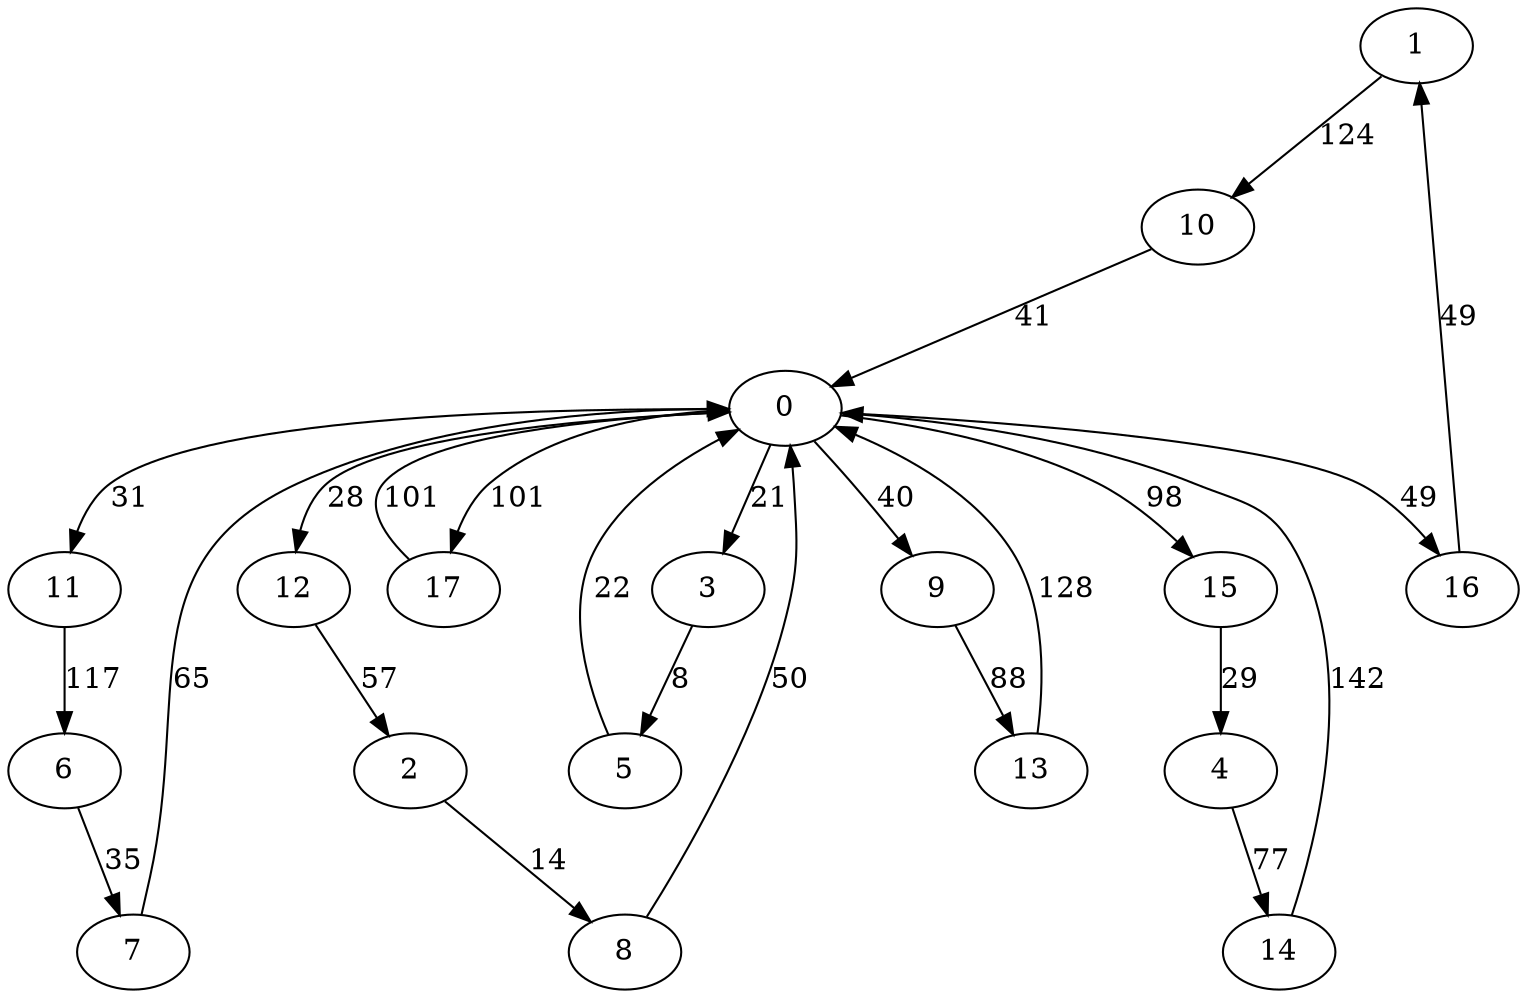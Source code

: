 digraph G {
	1->10[ label=124 ];
	11->6[ label=117 ];
	7->0[ label=65 ];
	4->14[ label=77 ];
	12->2[ label=57 ];
	5->0[ label=22 ];
	13->0[ label=128 ];
	15->4[ label=29 ];
	17->0[ label=101 ];
	0->3[ label=21 ];
	0->16[ label=49 ];
	0->11[ label=31 ];
	0->15[ label=98 ];
	0->12[ label=28 ];
	0->17[ label=101 ];
	0->9[ label=40 ];
	16->1[ label=49 ];
	10->0[ label=41 ];
	6->7[ label=35 ];
	14->0[ label=142 ];
	2->8[ label=14 ];
	8->0[ label=50 ];
	9->13[ label=88 ];
	3->5[ label=8 ];
	0 [ label=0 ];
	1 [ label=1 ];
	10 [ label=10 ];
	11 [ label=11 ];
	12 [ label=12 ];
	13 [ label=13 ];
	14 [ label=14 ];
	15 [ label=15 ];
	16 [ label=16 ];
	17 [ label=17 ];
	2 [ label=2 ];
	3 [ label=3 ];
	4 [ label=4 ];
	5 [ label=5 ];
	6 [ label=6 ];
	7 [ label=7 ];
	8 [ label=8 ];
	9 [ label=9 ];

}
